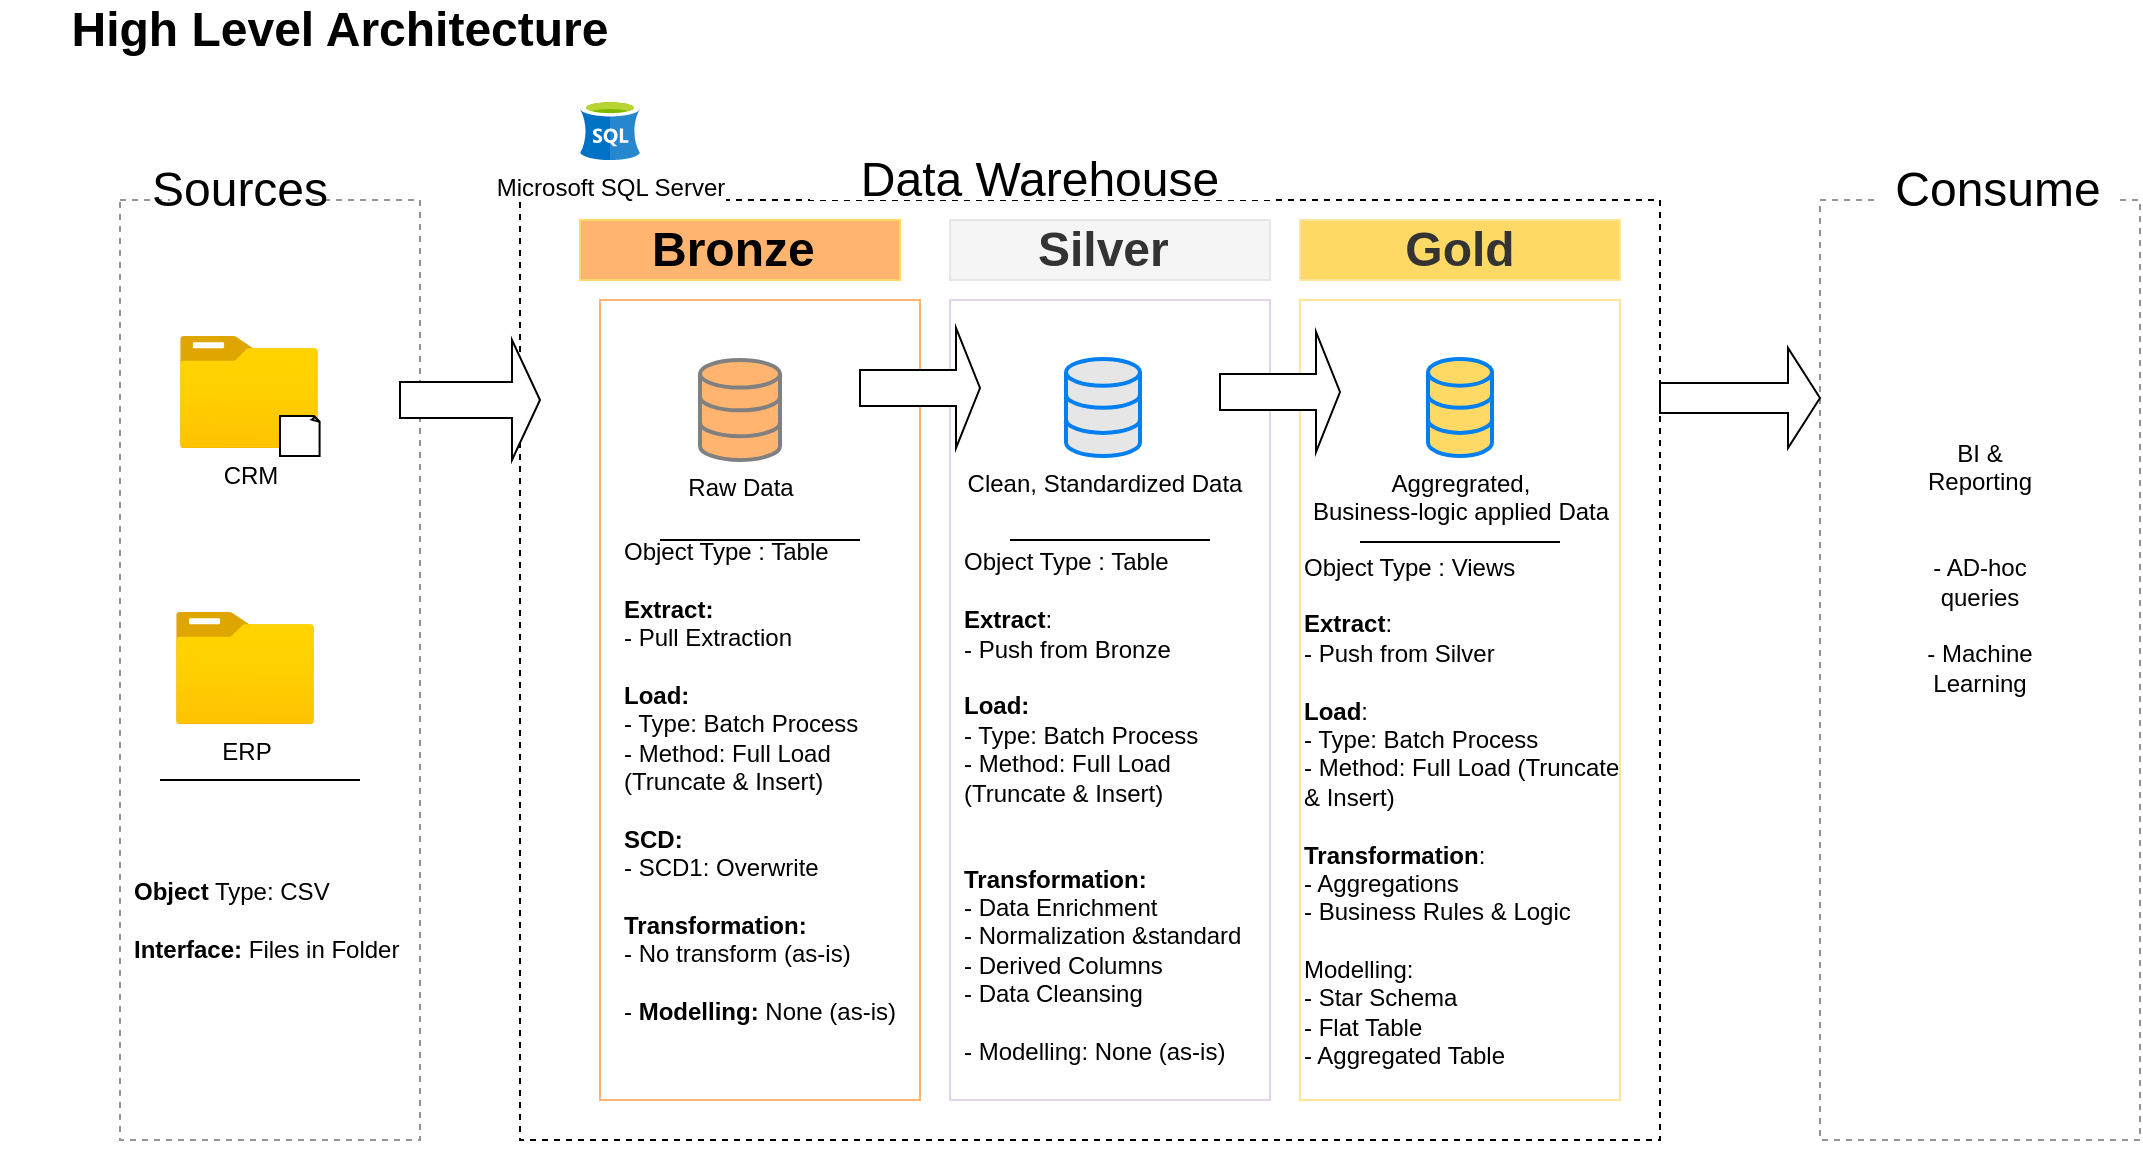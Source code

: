 <mxfile version="28.0.6">
  <diagram name="Data Architecture" id="3RlfeeTjbd4i68GigPmP">
    <mxGraphModel dx="1226" dy="736" grid="1" gridSize="10" guides="1" tooltips="1" connect="1" arrows="1" fold="1" page="1" pageScale="1" pageWidth="850" pageHeight="1100" math="0" shadow="0">
      <root>
        <mxCell id="0" />
        <mxCell id="1" parent="0" />
        <mxCell id="efslZOeXqWPRnVPR6dNU-1" value="&lt;b&gt;&lt;font style=&quot;font-size: 24px;&quot;&gt;High Level Architecture&lt;/font&gt;&lt;/b&gt;" style="text;html=1;align=center;verticalAlign=middle;whiteSpace=wrap;rounded=0;" vertex="1" parent="1">
          <mxGeometry x="20" y="20" width="340" height="30" as="geometry" />
        </mxCell>
        <mxCell id="efslZOeXqWPRnVPR6dNU-2" value="" style="rounded=0;whiteSpace=wrap;html=1;dashed=1;strokeColor=light-dark(#999494, #ededed);" vertex="1" parent="1">
          <mxGeometry x="80" y="120" width="150" height="470" as="geometry" />
        </mxCell>
        <mxCell id="efslZOeXqWPRnVPR6dNU-3" value="&lt;font style=&quot;font-size: 24px;&quot;&gt;Sources&lt;/font&gt;" style="rounded=0;whiteSpace=wrap;html=1;strokeColor=none;" vertex="1" parent="1">
          <mxGeometry x="105" y="100" width="70" height="30" as="geometry" />
        </mxCell>
        <mxCell id="efslZOeXqWPRnVPR6dNU-5" value="" style="rounded=0;whiteSpace=wrap;html=1;dashed=1;strokeColor=light-dark(#000000,#EDEDED);" vertex="1" parent="1">
          <mxGeometry x="280" y="120" width="570" height="470" as="geometry" />
        </mxCell>
        <mxCell id="efslZOeXqWPRnVPR6dNU-6" value="&lt;span style=&quot;font-size: 24px;&quot;&gt;Data Warehouse&lt;/span&gt;" style="rounded=0;whiteSpace=wrap;html=1;strokeColor=none;" vertex="1" parent="1">
          <mxGeometry x="425" y="100" width="230" height="20" as="geometry" />
        </mxCell>
        <mxCell id="efslZOeXqWPRnVPR6dNU-7" value="" style="rounded=0;whiteSpace=wrap;html=1;dashed=1;strokeColor=light-dark(#999494, #ededed);" vertex="1" parent="1">
          <mxGeometry x="930" y="120" width="160" height="470" as="geometry" />
        </mxCell>
        <mxCell id="efslZOeXqWPRnVPR6dNU-8" value="&lt;span style=&quot;font-size: 24px;&quot;&gt;Consume&lt;/span&gt;" style="rounded=0;whiteSpace=wrap;html=1;strokeColor=none;" vertex="1" parent="1">
          <mxGeometry x="959" y="100" width="120" height="30" as="geometry" />
        </mxCell>
        <mxCell id="efslZOeXqWPRnVPR6dNU-9" value="" style="rounded=0;whiteSpace=wrap;html=1;strokeColor=light-dark(#FFB570,#EDEDED);" vertex="1" parent="1">
          <mxGeometry x="320" y="170" width="160" height="400" as="geometry" />
        </mxCell>
        <mxCell id="efslZOeXqWPRnVPR6dNU-10" value="&lt;b&gt;Bronze&amp;nbsp;&lt;/b&gt;" style="rounded=0;whiteSpace=wrap;html=1;fontSize=24;fillColor=#FFB570;strokeColor=#FFD966;" vertex="1" parent="1">
          <mxGeometry x="310" y="130" width="160" height="30" as="geometry" />
        </mxCell>
        <mxCell id="efslZOeXqWPRnVPR6dNU-14" value="" style="rounded=0;whiteSpace=wrap;html=1;strokeColor=light-dark(#E1D5E7,#EDEDED);" vertex="1" parent="1">
          <mxGeometry x="495" y="170" width="160" height="400" as="geometry" />
        </mxCell>
        <mxCell id="efslZOeXqWPRnVPR6dNU-15" value="&lt;b&gt;Silver&amp;nbsp;&lt;/b&gt;" style="rounded=0;whiteSpace=wrap;html=1;fontSize=24;fillColor=#f5f5f5;strokeColor=#E6E6E6;fontColor=#333333;" vertex="1" parent="1">
          <mxGeometry x="495" y="130" width="160" height="30" as="geometry" />
        </mxCell>
        <mxCell id="efslZOeXqWPRnVPR6dNU-16" value="" style="rounded=0;whiteSpace=wrap;html=1;strokeColor=light-dark(#FFE599,#EDEDED);" vertex="1" parent="1">
          <mxGeometry x="670" y="170" width="160" height="400" as="geometry" />
        </mxCell>
        <mxCell id="efslZOeXqWPRnVPR6dNU-17" value="&lt;b&gt;Gold&lt;/b&gt;" style="rounded=0;whiteSpace=wrap;html=1;fontSize=24;fillColor=#FFD966;strokeColor=#FFE599;fontColor=#333333;" vertex="1" parent="1">
          <mxGeometry x="670" y="130" width="160" height="30" as="geometry" />
        </mxCell>
        <mxCell id="efslZOeXqWPRnVPR6dNU-18" value="CRM" style="image;aspect=fixed;html=1;points=[];align=center;fontSize=12;image=img/lib/azure2/general/Folder_Blank.svg;" vertex="1" parent="1">
          <mxGeometry x="110" y="188" width="69" height="56.0" as="geometry" />
        </mxCell>
        <mxCell id="efslZOeXqWPRnVPR6dNU-19" value="" style="whiteSpace=wrap;html=1;shape=mxgraph.basic.document" vertex="1" parent="1">
          <mxGeometry x="160" y="228" width="20" height="20" as="geometry" />
        </mxCell>
        <mxCell id="efslZOeXqWPRnVPR6dNU-25" value="ERP" style="image;aspect=fixed;html=1;points=[];align=center;fontSize=12;image=img/lib/azure2/general/Folder_Blank.svg;" vertex="1" parent="1">
          <mxGeometry x="108" y="326" width="69" height="56.0" as="geometry" />
        </mxCell>
        <mxCell id="efslZOeXqWPRnVPR6dNU-31" value="" style="endArrow=none;html=1;rounded=0;" edge="1" parent="1">
          <mxGeometry width="50" height="50" relative="1" as="geometry">
            <mxPoint x="100" y="410" as="sourcePoint" />
            <mxPoint x="200" y="410" as="targetPoint" />
          </mxGeometry>
        </mxCell>
        <mxCell id="efslZOeXqWPRnVPR6dNU-32" value="&lt;b&gt;Object&lt;/b&gt; Type: CSV&amp;nbsp;&lt;br&gt;&lt;br&gt;&lt;b&gt;Interface: &lt;/b&gt;Files in Folder" style="text;html=1;align=left;verticalAlign=middle;whiteSpace=wrap;rounded=0;" vertex="1" parent="1">
          <mxGeometry x="85" y="420" width="140" height="120" as="geometry" />
        </mxCell>
        <mxCell id="efslZOeXqWPRnVPR6dNU-35" value="Raw Data" style="html=1;verticalLabelPosition=bottom;align=center;labelBackgroundColor=#ffffff;verticalAlign=top;strokeWidth=2;strokeColor=#808080;shadow=0;dashed=0;shape=mxgraph.ios7.icons.data;fillColor=#FFB570;" vertex="1" parent="1">
          <mxGeometry x="370" y="200" width="40" height="50" as="geometry" />
        </mxCell>
        <mxCell id="efslZOeXqWPRnVPR6dNU-36" value="Clean, Standardized Data" style="html=1;verticalLabelPosition=bottom;align=center;labelBackgroundColor=#ffffff;verticalAlign=top;strokeWidth=2;strokeColor=#0080F0;shadow=0;dashed=0;shape=mxgraph.ios7.icons.data;fillColor=#E6E6E6;" vertex="1" parent="1">
          <mxGeometry x="553" y="199.45" width="37" height="48.55" as="geometry" />
        </mxCell>
        <mxCell id="efslZOeXqWPRnVPR6dNU-37" value="Aggregrated, &lt;br&gt;Business-logic applied Data" style="html=1;verticalLabelPosition=bottom;align=center;labelBackgroundColor=#ffffff;verticalAlign=top;strokeWidth=2;strokeColor=#0080F0;shadow=0;dashed=0;shape=mxgraph.ios7.icons.data;fillColor=#FFD966;" vertex="1" parent="1">
          <mxGeometry x="734" y="199.45" width="32" height="48.55" as="geometry" />
        </mxCell>
        <mxCell id="efslZOeXqWPRnVPR6dNU-39" value="" style="shape=singleArrow;whiteSpace=wrap;html=1;" vertex="1" parent="1">
          <mxGeometry x="220" y="190" width="70" height="60" as="geometry" />
        </mxCell>
        <mxCell id="efslZOeXqWPRnVPR6dNU-40" value="" style="shape=singleArrow;whiteSpace=wrap;html=1;" vertex="1" parent="1">
          <mxGeometry x="450" y="184" width="60" height="60" as="geometry" />
        </mxCell>
        <mxCell id="efslZOeXqWPRnVPR6dNU-42" value="" style="shape=singleArrow;whiteSpace=wrap;html=1;" vertex="1" parent="1">
          <mxGeometry x="630" y="186" width="60" height="60" as="geometry" />
        </mxCell>
        <mxCell id="efslZOeXqWPRnVPR6dNU-45" value="" style="shape=singleArrow;whiteSpace=wrap;html=1;" vertex="1" parent="1">
          <mxGeometry x="850" y="194" width="80" height="50" as="geometry" />
        </mxCell>
        <mxCell id="efslZOeXqWPRnVPR6dNU-49" value="" style="endArrow=none;html=1;rounded=0;startSize=6;strokeWidth=1;jumpSize=6;targetPerimeterSpacing=1;" edge="1" parent="1">
          <mxGeometry width="50" height="50" relative="1" as="geometry">
            <mxPoint x="350" y="290" as="sourcePoint" />
            <mxPoint x="450" y="290" as="targetPoint" />
          </mxGeometry>
        </mxCell>
        <mxCell id="efslZOeXqWPRnVPR6dNU-51" value="" style="endArrow=none;html=1;rounded=0;startSize=6;strokeWidth=1;jumpSize=6;targetPerimeterSpacing=1;" edge="1" parent="1">
          <mxGeometry width="50" height="50" relative="1" as="geometry">
            <mxPoint x="525" y="290" as="sourcePoint" />
            <mxPoint x="625" y="290" as="targetPoint" />
          </mxGeometry>
        </mxCell>
        <mxCell id="efslZOeXqWPRnVPR6dNU-54" value="Object Type : Table&lt;div&gt;&lt;br&gt;&lt;/div&gt;&lt;div&gt;&lt;b&gt;Extract:&lt;/b&gt;&lt;/div&gt;&lt;div&gt;- Pull Extraction&lt;/div&gt;&lt;div&gt;&lt;br&gt;&lt;/div&gt;&lt;div&gt;&lt;b&gt;Load:&amp;nbsp;&lt;/b&gt;&lt;/div&gt;&lt;div&gt;- Type: Batch Process&lt;/div&gt;&lt;div&gt;- Method: Full Load (Truncate &amp;amp; Insert)&lt;/div&gt;&lt;div&gt;&lt;div&gt;&lt;br&gt;&lt;/div&gt;&lt;div&gt;&lt;b&gt;SCD:&lt;/b&gt;&lt;/div&gt;&lt;div&gt;- SCD1: Overwrite&lt;/div&gt;&lt;/div&gt;&lt;div&gt;&lt;br&gt;&lt;/div&gt;&lt;div&gt;&lt;b&gt;Transformation:&amp;nbsp;&lt;/b&gt;&lt;br&gt;- No transform (as-is)&lt;/div&gt;&lt;div&gt;&lt;br&gt;&lt;/div&gt;&lt;div&gt;-&lt;b&gt; Modelling:&lt;/b&gt; None (as-is)&lt;/div&gt;&lt;div&gt;&lt;br&gt;&lt;/div&gt;&lt;div&gt;&lt;br&gt;&lt;/div&gt;" style="text;html=1;align=left;verticalAlign=middle;whiteSpace=wrap;rounded=0;" vertex="1" parent="1">
          <mxGeometry x="330" y="290" width="140" height="270" as="geometry" />
        </mxCell>
        <mxCell id="efslZOeXqWPRnVPR6dNU-55" value="Object Type : Table&lt;div&gt;&lt;br&gt;&lt;/div&gt;&lt;div&gt;&lt;b&gt;Extract&lt;/b&gt;:&lt;/div&gt;&lt;div&gt;- Push from Bronze&lt;/div&gt;&lt;div&gt;&lt;br&gt;&lt;/div&gt;&lt;div&gt;&lt;b&gt;Load:&amp;nbsp;&lt;/b&gt;&lt;/div&gt;&lt;div&gt;- Type: Batch Process&lt;/div&gt;&lt;div&gt;- Method: Full Load (Truncate &amp;amp; Insert)&lt;/div&gt;&lt;div&gt;&lt;br&gt;&lt;/div&gt;&lt;div&gt;&lt;br&gt;&lt;/div&gt;&lt;div&gt;&lt;b&gt;Transformation:&lt;/b&gt;&amp;nbsp;&lt;br&gt;- Data Enrichment&lt;/div&gt;&lt;div&gt;- Normalization &amp;amp;standard&lt;/div&gt;&lt;div&gt;- Derived Columns&lt;/div&gt;&lt;div&gt;- Data Cleansing&lt;/div&gt;&lt;div&gt;&lt;br&gt;&lt;/div&gt;&lt;div&gt;- Modelling: None (as-is)&lt;/div&gt;&lt;div&gt;&lt;br&gt;&lt;/div&gt;&lt;div&gt;&lt;br&gt;&lt;/div&gt;&lt;div&gt;&lt;br&gt;&lt;/div&gt;" style="text;html=1;align=left;verticalAlign=middle;whiteSpace=wrap;rounded=0;" vertex="1" parent="1">
          <mxGeometry x="500" y="320" width="155" height="250" as="geometry" />
        </mxCell>
        <mxCell id="efslZOeXqWPRnVPR6dNU-56" value="Object Type : Views&lt;div&gt;&lt;br&gt;&lt;/div&gt;&lt;div&gt;&lt;b&gt;Extract&lt;/b&gt;:&lt;/div&gt;&lt;div&gt;- Push from Silver&lt;br&gt;&lt;div&gt;&lt;br&gt;&lt;div&gt;&lt;b&gt;Load&lt;/b&gt;:&amp;nbsp;&lt;/div&gt;&lt;div&gt;- Type: Batch Process&lt;/div&gt;&lt;div&gt;- Method: Full Load (Truncate &amp;amp; Insert)&lt;/div&gt;&lt;div&gt;&lt;br&gt;&lt;/div&gt;&lt;div&gt;&lt;b&gt;Transformation&lt;/b&gt;:&amp;nbsp;&lt;br&gt;- Aggregations&lt;/div&gt;&lt;div&gt;- Business Rules &amp;amp; Logic&lt;/div&gt;&lt;div&gt;&lt;br&gt;&lt;/div&gt;&lt;div&gt;Modelling:&amp;nbsp;&lt;/div&gt;&lt;div&gt;- Star Schema&lt;/div&gt;&lt;div&gt;- Flat Table&lt;/div&gt;&lt;div&gt;- Aggregated Table&amp;nbsp;&lt;/div&gt;&lt;div&gt;&lt;br&gt;&lt;/div&gt;&lt;div&gt;&lt;br&gt;&lt;/div&gt;&lt;/div&gt;&lt;/div&gt;" style="text;html=1;align=left;verticalAlign=middle;whiteSpace=wrap;rounded=0;" vertex="1" parent="1">
          <mxGeometry x="670" y="310" width="160" height="260" as="geometry" />
        </mxCell>
        <mxCell id="efslZOeXqWPRnVPR6dNU-58" value="" style="endArrow=none;html=1;rounded=0;startSize=6;strokeWidth=1;jumpSize=6;targetPerimeterSpacing=1;" edge="1" parent="1">
          <mxGeometry width="50" height="50" relative="1" as="geometry">
            <mxPoint x="700" y="291" as="sourcePoint" />
            <mxPoint x="800" y="291" as="targetPoint" />
          </mxGeometry>
        </mxCell>
        <mxCell id="efslZOeXqWPRnVPR6dNU-59" value="BI &amp;amp; Reporting&lt;br&gt;&lt;br&gt;&lt;br&gt;&lt;div&gt;- AD-hoc queries&lt;/div&gt;&lt;div&gt;&lt;br&gt;&lt;/div&gt;&lt;div&gt;- Machine Learning&lt;/div&gt;" style="text;html=1;align=center;verticalAlign=middle;whiteSpace=wrap;rounded=0;" vertex="1" parent="1">
          <mxGeometry x="980" y="188" width="60" height="232" as="geometry" />
        </mxCell>
        <mxCell id="efslZOeXqWPRnVPR6dNU-61" value="Microsoft SQL Server" style="image;sketch=0;aspect=fixed;html=1;points=[];align=center;fontSize=12;image=img/lib/mscae/dep/SQL_Server_Stretch_DB.svg;" vertex="1" parent="1">
          <mxGeometry x="310" y="70" width="30" height="30" as="geometry" />
        </mxCell>
      </root>
    </mxGraphModel>
  </diagram>
</mxfile>

